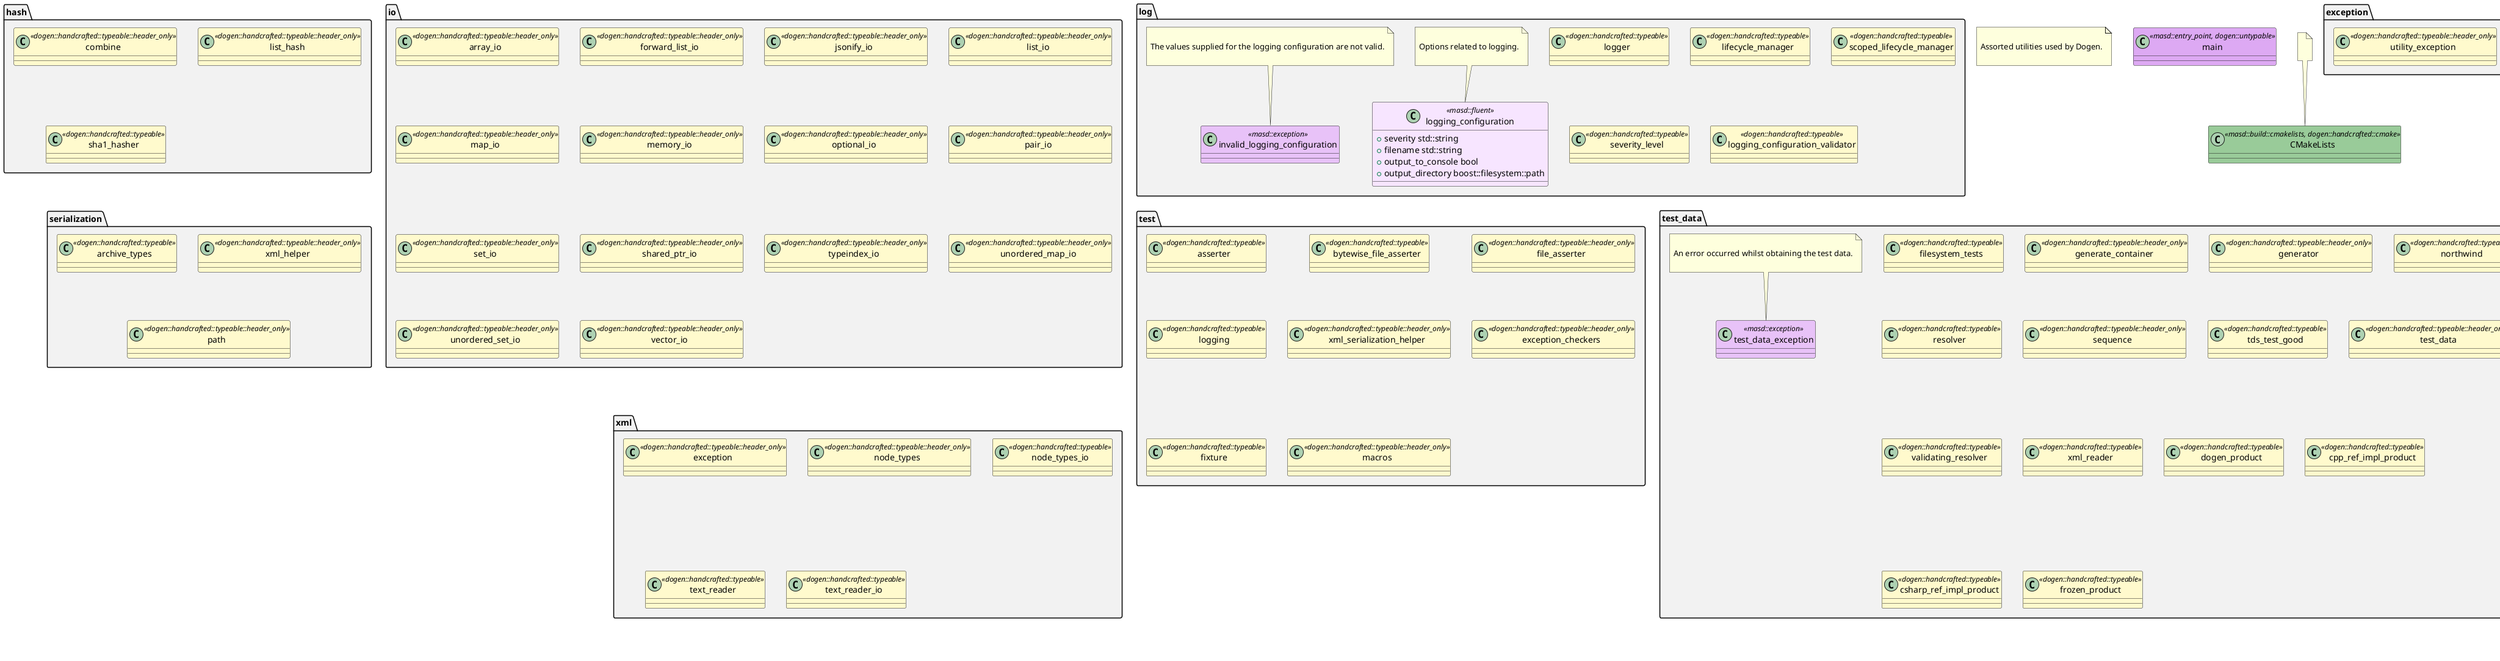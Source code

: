 @startuml
set namespaceSeparator ::
note as N1

Assorted utilities used by Dogen.

end note

namespace exception #F2F2F2 {
        class invalid_enum_value <<dogen::handcrafted::typeable::header_only>> #FFFACD {
        }

        class utility_exception <<dogen::handcrafted::typeable::header_only>> #FFFACD {
        }

}

namespace filesystem #F2F2F2 {
        class file <<dogen::handcrafted::typeable>> #FFFACD {
        }

        class file_not_found <<masd::exception>> #E8C2F8 {
        }

note top of  file_not_found

File was not found.

end note

        class io_error <<masd::exception>> #E8C2F8 {
        }

note top of  io_error

An error occurred whilst performing an IO operation.

end note

        class path <<dogen::handcrafted::typeable>> #FFFACD {
        }

}

namespace hash #F2F2F2 {
        class combine <<dogen::handcrafted::typeable::header_only>> #FFFACD {
        }

        class list_hash <<dogen::handcrafted::typeable::header_only>> #FFFACD {
        }

        class sha1_hasher <<dogen::handcrafted::typeable>> #FFFACD {
        }

}

namespace io #F2F2F2 {
        class array_io <<dogen::handcrafted::typeable::header_only>> #FFFACD {
        }

        class forward_list_io <<dogen::handcrafted::typeable::header_only>> #FFFACD {
        }

        class jsonify_io <<dogen::handcrafted::typeable::header_only>> #FFFACD {
        }

        class list_io <<dogen::handcrafted::typeable::header_only>> #FFFACD {
        }

        class map_io <<dogen::handcrafted::typeable::header_only>> #FFFACD {
        }

        class memory_io <<dogen::handcrafted::typeable::header_only>> #FFFACD {
        }

        class optional_io <<dogen::handcrafted::typeable::header_only>> #FFFACD {
        }

        class pair_io <<dogen::handcrafted::typeable::header_only>> #FFFACD {
        }

        class set_io <<dogen::handcrafted::typeable::header_only>> #FFFACD {
        }

        class shared_ptr_io <<dogen::handcrafted::typeable::header_only>> #FFFACD {
        }

        class typeindex_io <<dogen::handcrafted::typeable::header_only>> #FFFACD {
        }

        class unordered_map_io <<dogen::handcrafted::typeable::header_only>> #FFFACD {
        }

        class unordered_set_io <<dogen::handcrafted::typeable::header_only>> #FFFACD {
        }

        class vector_io <<dogen::handcrafted::typeable::header_only>> #FFFACD {
        }

}

namespace log #F2F2F2 {
        class logger <<dogen::handcrafted::typeable>> #FFFACD {
        }

        class lifecycle_manager <<dogen::handcrafted::typeable>> #FFFACD {
        }

        class scoped_lifecycle_manager <<dogen::handcrafted::typeable>> #FFFACD {
        }

        class severity_level <<dogen::handcrafted::typeable>> #FFFACD {
        }

        class logging_configuration <<masd::fluent>> #F7E5FF {
                +{field} severity std::string
                +{field} filename std::string
                +{field} output_to_console bool
                +{field} output_directory boost::filesystem::path
        }

note top of  logging_configuration

Options related to logging.

end note

        class invalid_logging_configuration <<masd::exception>> #E8C2F8 {
        }

note top of  invalid_logging_configuration

The values supplied for the logging configuration are not valid.

end note

        class logging_configuration_validator <<dogen::handcrafted::typeable>> #FFFACD {
        }

}

namespace serialization #F2F2F2 {
        class archive_types <<dogen::handcrafted::typeable>> #FFFACD {
        }

        class xml_helper <<dogen::handcrafted::typeable::header_only>> #FFFACD {
        }

        class path <<dogen::handcrafted::typeable::header_only>> #FFFACD {
        }

}

namespace string #F2F2F2 {
        class splitter <<dogen::handcrafted::typeable>> #FFFACD {
        }

        class differ <<dogen::handcrafted::typeable>> #FFFACD {
        }

}

namespace test #F2F2F2 {
        class asserter <<dogen::handcrafted::typeable>> #FFFACD {
        }

        class bytewise_file_asserter <<dogen::handcrafted::typeable>> #FFFACD {
        }

        class file_asserter <<dogen::handcrafted::typeable::header_only>> #FFFACD {
        }

        class logging <<dogen::handcrafted::typeable>> #FFFACD {
        }

        class xml_serialization_helper <<dogen::handcrafted::typeable::header_only>> #FFFACD {
        }

        class exception_checkers <<dogen::handcrafted::typeable::header_only>> #FFFACD {
        }

        class fixture <<dogen::handcrafted::typeable>> #FFFACD {
        }

        class macros <<dogen::handcrafted::typeable::header_only>> #FFFACD {
        }

}

namespace test_data #F2F2F2 {
        class filesystem_tests <<dogen::handcrafted::typeable>> #FFFACD {
        }

        class generate_container <<dogen::handcrafted::typeable::header_only>> #FFFACD {
        }

        class generator <<dogen::handcrafted::typeable::header_only>> #FFFACD {
        }

        class northwind <<dogen::handcrafted::typeable>> #FFFACD {
        }

        class resolver <<dogen::handcrafted::typeable>> #FFFACD {
        }

        class sequence <<dogen::handcrafted::typeable::header_only>> #FFFACD {
        }

        class tds_test_good <<dogen::handcrafted::typeable>> #FFFACD {
        }

        class test_data <<dogen::handcrafted::typeable::header_only>> #FFFACD {
        }

        class validating_resolver <<dogen::handcrafted::typeable>> #FFFACD {
        }

        class xml_reader <<dogen::handcrafted::typeable>> #FFFACD {
        }

        class dogen_product <<dogen::handcrafted::typeable>> #FFFACD {
        }

        class cpp_ref_impl_product <<dogen::handcrafted::typeable>> #FFFACD {
        }

        class csharp_ref_impl_product <<dogen::handcrafted::typeable>> #FFFACD {
        }

        class test_data_exception <<masd::exception>> #E8C2F8 {
        }

note top of  test_data_exception

An error occurred whilst obtaining the test data.

end note

        class frozen_product <<dogen::handcrafted::typeable>> #FFFACD {
        }

}

namespace xml #F2F2F2 {
        class exception <<dogen::handcrafted::typeable::header_only>> #FFFACD {
        }

        class node_types <<dogen::handcrafted::typeable::header_only>> #FFFACD {
        }

        class node_types_io <<dogen::handcrafted::typeable>> #FFFACD {
        }

        class text_reader <<dogen::handcrafted::typeable>> #FFFACD {
        }

        class text_reader_io <<dogen::handcrafted::typeable>> #FFFACD {
        }

}

namespace environment #F2F2F2 {
        class environment_exception <<masd::exception>> #E8C2F8 {
        }

note top of  environment_exception

There was an error reading an environment variable.

end note

        class variable_reader <<dogen::handcrafted::typeable>> #FFFACD {
        }

}

namespace formatters #F2F2F2 {
        class formatting_error <<masd::exception>> #E8C2F8 {
        }

note top of  formatting_error

An error has occurred while formatting.

end note

        enum quote_type <<masd::enumeration>> #F2DAFD {
                +{field} single_quote
                +{field} double_quote
        }

note top of  quote_type

Types of quotes that can be used in streaming.

end note

        enum spacing_type <<masd::enumeration>> #F2DAFD {
                +{field} no_space
                +{field} left_space
                +{field} right_space
                +{field} left_and_right_space
        }

        class utility_formatter <<dogen::handcrafted::typeable>> #FFFACD {
        }

        class indent_filter <<dogen::handcrafted::typeable::header_only>> #FFFACD {
        }

        enum comment_style <<masd::enumeration>> #F2DAFD {
                +{field} c_style
                +{field} cpp_style
                +{field} csharp_style
                +{field} shell_style
                +{field} sql_style
                +{field} xml_style
        }

note top of  comment_style

Supported styles of comments.

end note

        class comment_formatter <<dogen::handcrafted::typeable>> #FFFACD {
        }

        class sequence_formatter <<dogen::handcrafted::typeable>> #FFFACD {
        }

        class infix_configuration <<masd::fluent>> #F7E5FF {
                +{field} first std::string
                +{field} not_first std::string
                +{field} not_last std::string
                +{field} last std::string
        }

note top of  infix_configuration

Configuration to use for a given infix in sequence formatter.

end note

}

note top of  formatters

Contains all of the formatting primitives
that are not associated with any particular
model.

end note

class main <<masd::entry_point, dogen::untypable>> #DDA9F3 {
}

class CMakeLists <<masd::build::cmakelists, dogen::handcrafted::cmake>> #99CB99 {
}

note top of  CMakeLists


end note

@enduml
